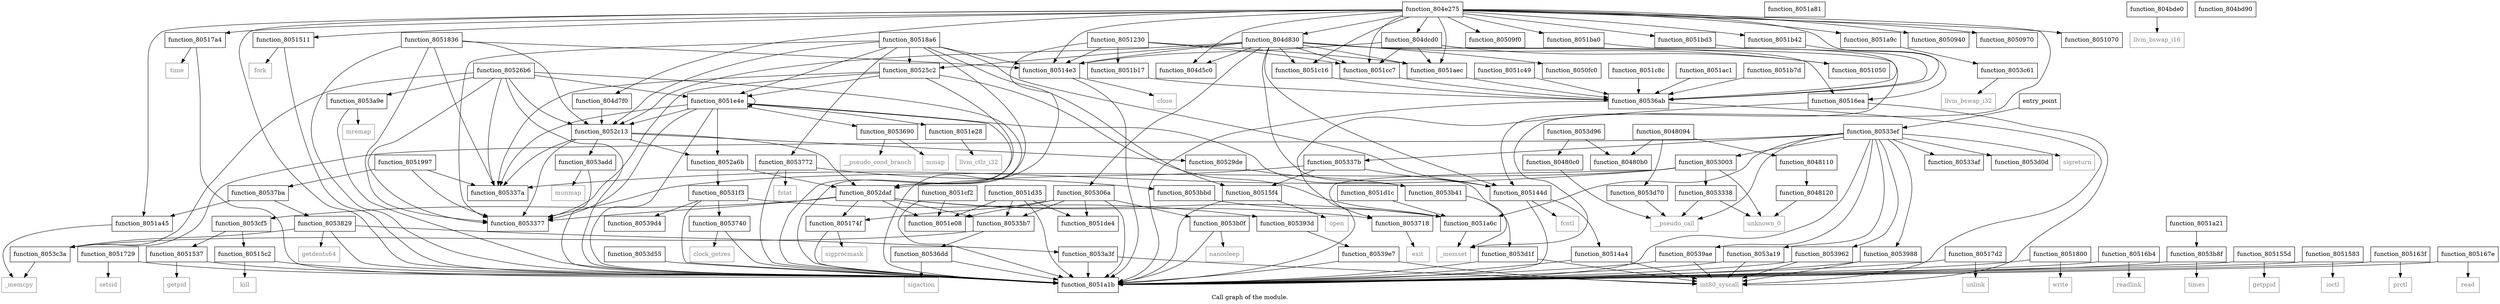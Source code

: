 digraph "Call graph of the module." {
  label="Call graph of the module.";
  node [shape=record];

  Node_function_8051e08 [label="{function_8051e08}"];
  Node_function_8051aec [label="{function_8051aec}"];
  Node_function_8051729 [label="{function_8051729}"];
  Node_function_805174f [label="{function_805174f}"];
  Node_function_80517a4 [label="{function_80517a4}"];
  Node_function_80517d2 [label="{function_80517d2}"];
  Node_function_8051800 [label="{function_8051800}"];
  Node_function_8053338 [label="{function_8053338}"];
  Node_function_8051836 [label="{function_8051836}"];
  Node_function_80518a6 [label="{function_80518a6}"];
  Node_function_8051997 [label="{function_8051997}"];
  Node_function_80516b4 [label="{function_80516b4}"];
  Node_function_8051a1b [label="{function_8051a1b}"];
  Node_function_8051e28 [label="{function_8051e28}"];
  Node_function_8051b17 [label="{function_8051b17}"];
  Node_function_8051e4e [label="{function_8051e4e}"];
  Node_function_805337a [label="{function_805337a}"];
  Node_function_8051cc7 [label="{function_8051cc7}"];
  Node_function_8051a21 [label="{function_8051a21}"];
  Node_function_8051a45 [label="{function_8051a45}"];
  Node_function_8051b42 [label="{function_8051b42}"];
  Node_function_8051a6c [label="{function_8051a6c}"];
  Node_function_8051cf2 [label="{function_8051cf2}"];
  Node_function_8051a9c [label="{function_8051a9c}"];
  Node_function_8051b7d [label="{function_8051b7d}"];
  Node_function_80525c2 [label="{function_80525c2}"];
  Node_function_8051ba0 [label="{function_8051ba0}"];
  Node_function_80526b6 [label="{function_80526b6}"];
  Node_function_8051d1c [label="{function_8051d1c}"];
  Node_function_8053003 [label="{function_8053003}"];
  Node_function_8051bd3 [label="{function_8051bd3}"];
  Node_function_80531f3 [label="{function_80531f3}"];
  Node_function_8051c16 [label="{function_8051c16}"];
  Node_function_8051d35 [label="{function_8051d35}"];
  Node_function_80529de [label="{function_80529de}"];
  Node_function_8051c49 [label="{function_8051c49}"];
  Node_function_8052a6b [label="{function_8052a6b}"];
  Node_function_805306a [label="{function_805306a}"];
  Node_function_8051a81 [label="{function_8051a81}"];
  Node_function_8051de4 [label="{function_8051de4}"];
  Node_function_805337b [label="{function_805337b}"];
  Node_function_80533af [label="{function_80533af}"];
  Node_function_8052c13 [label="{function_8052c13}"];
  Node_function_8051c8c [label="{function_8051c8c}"];
  Node_function_80535b7 [label="{function_80535b7}"];
  Node_function_8053690 [label="{function_8053690}"];
  Node_function_80536ab [label="{function_80536ab}"];
  Node_function_80536dd [label="{function_80536dd}"];
  Node_function_8053718 [label="{function_8053718}"];
  Node_function_8053740 [label="{function_8053740}"];
  Node_function_8053772 [label="{function_8053772}"];
  Node_function_80537ba [label="{function_80537ba}"];
  Node_function_8053829 [label="{function_8053829}"];
  Node_function_805393d [label="{function_805393d}"];
  Node_function_80516ea [label="{function_80516ea}"];
  Node_function_8053377 [label="{function_8053377}"];
  Node_read [color="gray50", fontcolor="gray50", label="{read}"];
  Node_function_80533ef [label="{function_80533ef}"];
  Node_function_8053962 [label="{function_8053962}"];
  Node_function_8053988 [label="{function_8053988}"];
  Node_function_80539ae [label="{function_80539ae}"];
  Node_function_80539d4 [label="{function_80539d4}"];
  Node_function_80539e7 [label="{function_80539e7}"];
  Node_function_8053a19 [label="{function_8053a19}"];
  Node_function_8053a3f [label="{function_8053a3f}"];
  Node_function_8053a9e [label="{function_8053a9e}"];
  Node_function_8053add [label="{function_8053add}"];
  Node_function_8053b0f [label="{function_8053b0f}"];
  Node_function_8053b41 [label="{function_8053b41}"];
  Node_function_8053b8f [label="{function_8053b8f}"];
  Node_function_8053bbd [label="{function_8053bbd}"];
  Node_function_8053c3a [label="{function_8053c3a}"];
  Node_function_8053c61 [label="{function_8053c61}"];
  Node_function_8053cf5 [label="{function_8053cf5}"];
  Node_function_8053d0d [label="{function_8053d0d}"];
  Node_function_8053d1f [label="{function_8053d1f}"];
  Node_function_8053d55 [label="{function_8053d55}"];
  Node_function_8053d70 [label="{function_8053d70}"];
  Node_function_8053d96 [label="{function_8053d96}"];
  Node_llvm_ctlz_i32 [color="gray50", fontcolor="gray50", label="{llvm_ctlz_i32}"];
  Node_llvm_bswap_i32 [color="gray50", fontcolor="gray50", label="{llvm_bswap_i32}"];
  Node__memset [color="gray50", fontcolor="gray50", label="{_memset}"];
  Node__memcpy [color="gray50", fontcolor="gray50", label="{_memcpy}"];
  Node_llvm_bswap_i16 [color="gray50", fontcolor="gray50", label="{llvm_bswap_i16}"];
  Node_unknown_0 [color="gray50", fontcolor="gray50", label="{unknown_0}"];
  Node_fcntl [color="gray50", fontcolor="gray50", label="{fcntl}"];
  Node_int80_syscall [color="gray50", fontcolor="gray50", label="{int80_syscall}"];
  Node_close [color="gray50", fontcolor="gray50", label="{close}"];
  Node_fork [color="gray50", fontcolor="gray50", label="{fork}"];
  Node_getpid [color="gray50", fontcolor="gray50", label="{getpid}"];
  Node_getppid [color="gray50", fontcolor="gray50", label="{getppid}"];
  Node_ioctl [color="gray50", fontcolor="gray50", label="{ioctl}"];
  Node_kill [color="gray50", fontcolor="gray50", label="{kill}"];
  Node_open [color="gray50", fontcolor="gray50", label="{open}"];
  Node_prctl [color="gray50", fontcolor="gray50", label="{prctl}"];
  Node_readlink [color="gray50", fontcolor="gray50", label="{readlink}"];
  Node_setsid [color="gray50", fontcolor="gray50", label="{setsid}"];
  Node_sigprocmask [color="gray50", fontcolor="gray50", label="{sigprocmask}"];
  Node_time [color="gray50", fontcolor="gray50", label="{time}"];
  Node_unlink [color="gray50", fontcolor="gray50", label="{unlink}"];
  Node_write [color="gray50", fontcolor="gray50", label="{write}"];
  Node_sigreturn [color="gray50", fontcolor="gray50", label="{sigreturn}"];
  Node_mmap [color="gray50", fontcolor="gray50", label="{mmap}"];
  Node_sigaction [color="gray50", fontcolor="gray50", label="{sigaction}"];
  Node_exit [color="gray50", fontcolor="gray50", label="{exit}"];
  Node_clock_getres [color="gray50", fontcolor="gray50", label="{clock_getres}"];
  Node_fstat [color="gray50", fontcolor="gray50", label="{fstat}"];
  Node_getdents64 [color="gray50", fontcolor="gray50", label="{getdents64}"];
  Node_mremap [color="gray50", fontcolor="gray50", label="{mremap}"];
  Node_munmap [color="gray50", fontcolor="gray50", label="{munmap}"];
  Node_nanosleep [color="gray50", fontcolor="gray50", label="{nanosleep}"];
  Node_times [color="gray50", fontcolor="gray50", label="{times}"];
  Node_function_8051ac1 [label="{function_8051ac1}"];
  Node___pseudo_call [color="gray50", fontcolor="gray50", label="{__pseudo_call}"];
  Node___pseudo_cond_branch [color="gray50", fontcolor="gray50", label="{__pseudo_cond_branch}"];
  Node_function_8048094 [label="{function_8048094}"];
  Node_function_80480b0 [label="{function_80480b0}"];
  Node_function_80480c0 [label="{function_80480c0}"];
  Node_function_8048110 [label="{function_8048110}"];
  Node_function_8048120 [label="{function_8048120}"];
  Node_entry_point [label="{entry_point}"];
  Node_function_804bd90 [label="{function_804bd90}"];
  Node_function_80509f0 [label="{function_80509f0}"];
  Node_function_804bde0 [label="{function_804bde0}"];
  Node_function_804d5c0 [label="{function_804d5c0}"];
  Node_function_804d7f0 [label="{function_804d7f0}"];
  Node_function_804d830 [label="{function_804d830}"];
  Node_function_804dcd0 [label="{function_804dcd0}"];
  Node_function_804e275 [label="{function_804e275}"];
  Node_function_8050940 [label="{function_8050940}"];
  Node_function_8050970 [label="{function_8050970}"];
  Node_function_8052daf [label="{function_8052daf}"];
  Node_function_8050fc0 [label="{function_8050fc0}"];
  Node_function_8051050 [label="{function_8051050}"];
  Node_function_8051070 [label="{function_8051070}"];
  Node_function_8051230 [label="{function_8051230}"];
  Node_function_805144d [label="{function_805144d}"];
  Node_function_80514a4 [label="{function_80514a4}"];
  Node_function_80514e3 [label="{function_80514e3}"];
  Node_function_8051511 [label="{function_8051511}"];
  Node_function_8051537 [label="{function_8051537}"];
  Node_function_805155d [label="{function_805155d}"];
  Node_function_8051583 [label="{function_8051583}"];
  Node_function_80515c2 [label="{function_80515c2}"];
  Node_function_80515f4 [label="{function_80515f4}"];
  Node_function_805163f [label="{function_805163f}"];
  Node_function_805167e [label="{function_805167e}"];
  Node_function_8051aec -> Node_function_80536ab;
  Node_function_8051729 -> Node_function_8051a1b;
  Node_function_8051729 -> Node_setsid;
  Node_function_805174f -> Node_function_8051a1b;
  Node_function_805174f -> Node_sigprocmask;
  Node_function_80517a4 -> Node_function_8051a1b;
  Node_function_80517a4 -> Node_time;
  Node_function_80517d2 -> Node_function_8051a1b;
  Node_function_80517d2 -> Node_unlink;
  Node_function_8051800 -> Node_function_8051a1b;
  Node_function_8051800 -> Node_write;
  Node_function_8053338 -> Node_unknown_0;
  Node_function_8053338 -> Node___pseudo_call;
  Node_function_8051836 -> Node_function_8051a1b;
  Node_function_8051836 -> Node_function_805337a;
  Node_function_8051836 -> Node_function_8052c13;
  Node_function_8051836 -> Node_function_8053377;
  Node_function_8051836 -> Node_function_80514e3;
  Node_function_80518a6 -> Node_function_8051a1b;
  Node_function_80518a6 -> Node_function_8051e4e;
  Node_function_80518a6 -> Node_function_80525c2;
  Node_function_80518a6 -> Node_function_8052c13;
  Node_function_80518a6 -> Node_function_8053772;
  Node_function_80518a6 -> Node_function_8053377;
  Node_function_80518a6 -> Node_function_805144d;
  Node_function_80518a6 -> Node_function_80514e3;
  Node_function_80518a6 -> Node_function_80515f4;
  Node_function_8051997 -> Node_function_805337a;
  Node_function_8051997 -> Node_function_80537ba;
  Node_function_8051997 -> Node_function_8053377;
  Node_function_80516b4 -> Node_function_8051a1b;
  Node_function_80516b4 -> Node_readlink;
  Node_function_8051e28 -> Node_llvm_ctlz_i32;
  Node_function_8051b17 -> Node_function_80536ab;
  Node_function_8051e4e -> Node_function_8051a1b;
  Node_function_8051e4e -> Node_function_8051e28;
  Node_function_8051e4e -> Node_function_8051e4e;
  Node_function_8051e4e -> Node_function_805337a;
  Node_function_8051e4e -> Node_function_8052a6b;
  Node_function_8051e4e -> Node_function_8052c13;
  Node_function_8051e4e -> Node_function_8053690;
  Node_function_8051e4e -> Node_function_8053377;
  Node_function_8051e4e -> Node_function_8053b41;
  Node_function_8051e4e -> Node_function_8052daf;
  Node_function_8051cc7 -> Node_function_80536ab;
  Node_function_8051a21 -> Node_function_8053b8f;
  Node_function_8051a45 -> Node__memcpy;
  Node_function_8051b42 -> Node_function_80536ab;
  Node_function_8051a6c -> Node__memset;
  Node_function_8051cf2 -> Node_function_8051e08;
  Node_function_8051cf2 -> Node_function_8051a1b;
  Node_function_8051a9c -> Node_function_8053c61;
  Node_function_8051b7d -> Node_function_80536ab;
  Node_function_80525c2 -> Node_function_8051a1b;
  Node_function_80525c2 -> Node_function_8051e4e;
  Node_function_80525c2 -> Node_function_805337a;
  Node_function_80525c2 -> Node_function_8051a6c;
  Node_function_80525c2 -> Node_function_8053377;
  Node_function_8051ba0 -> Node_function_80536ab;
  Node_function_80526b6 -> Node_function_8051a1b;
  Node_function_80526b6 -> Node_function_8051e4e;
  Node_function_80526b6 -> Node_function_805337a;
  Node_function_80526b6 -> Node_function_8052c13;
  Node_function_80526b6 -> Node_function_8053377;
  Node_function_80526b6 -> Node_function_8053a9e;
  Node_function_80526b6 -> Node_function_8053c3a;
  Node_function_80526b6 -> Node_function_8052daf;
  Node_function_8051d1c -> Node_function_8051a6c;
  Node_function_8053003 -> Node_function_8053338;
  Node_function_8053003 -> Node_function_805337a;
  Node_function_8053003 -> Node_function_8053718;
  Node_function_8053003 -> Node_function_8053377;
  Node_function_8053003 -> Node_unknown_0;
  Node_function_8051bd3 -> Node_function_80536ab;
  Node_function_80531f3 -> Node_function_8051a1b;
  Node_function_80531f3 -> Node_function_8053740;
  Node_function_80531f3 -> Node_function_805393d;
  Node_function_80531f3 -> Node_function_80539d4;
  Node_function_8051c16 -> Node_function_80536ab;
  Node_function_8051d35 -> Node_function_8051e08;
  Node_function_8051d35 -> Node_function_8051a1b;
  Node_function_8051d35 -> Node_function_8051de4;
  Node_function_8051d35 -> Node_function_80535b7;
  Node_function_80529de -> Node_function_8053b41;
  Node_function_8051c49 -> Node_function_80536ab;
  Node_function_8052a6b -> Node_function_80531f3;
  Node_function_8052a6b -> Node_function_8052daf;
  Node_function_805306a -> Node_function_8051e08;
  Node_function_805306a -> Node_function_805174f;
  Node_function_805306a -> Node_function_8051a1b;
  Node_function_805306a -> Node_function_8051de4;
  Node_function_805306a -> Node_function_80535b7;
  Node_function_805306a -> Node_function_8053b0f;
  Node_function_805337b -> Node_function_8052daf;
  Node_function_805337b -> Node_function_805144d;
  Node_function_805337b -> Node_function_80515f4;
  Node_function_8052c13 -> Node_function_805337a;
  Node_function_8052c13 -> Node_function_80529de;
  Node_function_8052c13 -> Node_function_8052a6b;
  Node_function_8052c13 -> Node_function_8053377;
  Node_function_8052c13 -> Node_function_8053add;
  Node_function_8052c13 -> Node_function_8052daf;
  Node_function_8051c8c -> Node_function_80536ab;
  Node_function_80535b7 -> Node_function_80536dd;
  Node_function_80535b7 -> Node_function_8053c3a;
  Node_function_8053690 -> Node_mmap;
  Node_function_8053690 -> Node___pseudo_cond_branch;
  Node_function_80536ab -> Node_function_8051a1b;
  Node_function_80536ab -> Node_int80_syscall;
  Node_function_80536dd -> Node_function_8051a1b;
  Node_function_80536dd -> Node_sigaction;
  Node_function_8053718 -> Node_exit;
  Node_function_8053740 -> Node_function_8051a1b;
  Node_function_8053740 -> Node_clock_getres;
  Node_function_8053772 -> Node_function_8051a1b;
  Node_function_8053772 -> Node_function_8053bbd;
  Node_function_8053772 -> Node_fstat;
  Node_function_80537ba -> Node_function_8051a45;
  Node_function_80537ba -> Node_function_8053829;
  Node_function_8053829 -> Node_function_8051a1b;
  Node_function_8053829 -> Node_function_8053a3f;
  Node_function_8053829 -> Node_function_8053c3a;
  Node_function_8053829 -> Node_getdents64;
  Node_function_805393d -> Node_function_80539e7;
  Node_function_80516ea -> Node_function_8051a1b;
  Node_function_80516ea -> Node_int80_syscall;
  Node_function_80533ef -> Node_function_8051a1b;
  Node_function_80533ef -> Node_function_8051a6c;
  Node_function_80533ef -> Node_function_8053003;
  Node_function_80533ef -> Node_function_805337b;
  Node_function_80533ef -> Node_function_80533af;
  Node_function_80533ef -> Node_function_8053962;
  Node_function_80533ef -> Node_function_8053988;
  Node_function_80533ef -> Node_function_80539ae;
  Node_function_80533ef -> Node_function_8053a19;
  Node_function_80533ef -> Node_function_8053c3a;
  Node_function_80533ef -> Node_function_8053d0d;
  Node_function_80533ef -> Node_sigreturn;
  Node_function_80533ef -> Node___pseudo_call;
  Node_function_8053962 -> Node_function_8051a1b;
  Node_function_8053962 -> Node_int80_syscall;
  Node_function_8053988 -> Node_function_8051a1b;
  Node_function_8053988 -> Node_int80_syscall;
  Node_function_80539ae -> Node_function_8051a1b;
  Node_function_80539ae -> Node_int80_syscall;
  Node_function_80539e7 -> Node_function_8051a1b;
  Node_function_80539e7 -> Node_int80_syscall;
  Node_function_8053a19 -> Node_function_8051a1b;
  Node_function_8053a19 -> Node_int80_syscall;
  Node_function_8053a3f -> Node_function_8051a1b;
  Node_function_8053a3f -> Node_int80_syscall;
  Node_function_8053a9e -> Node_function_8051a1b;
  Node_function_8053a9e -> Node_mremap;
  Node_function_8053add -> Node_function_8051a1b;
  Node_function_8053add -> Node_munmap;
  Node_function_8053b0f -> Node_function_8051a1b;
  Node_function_8053b0f -> Node_nanosleep;
  Node_function_8053b41 -> Node_function_8053d1f;
  Node_function_8053b8f -> Node_function_8051a1b;
  Node_function_8053b8f -> Node_times;
  Node_function_8053bbd -> Node_function_8051a6c;
  Node_function_8053c3a -> Node__memcpy;
  Node_function_8053c61 -> Node_llvm_bswap_i32;
  Node_function_8053cf5 -> Node_function_8051537;
  Node_function_8053cf5 -> Node_function_80515c2;
  Node_function_8053d1f -> Node_function_8051a1b;
  Node_function_8053d1f -> Node_int80_syscall;
  Node_function_8053d55 -> Node_function_8051a1b;
  Node_function_8053d70 -> Node___pseudo_call;
  Node_function_8053d96 -> Node_function_80480b0;
  Node_function_8053d96 -> Node_function_80480c0;
  Node_function_8051ac1 -> Node_function_80536ab;
  Node_function_8048094 -> Node_function_8053d70;
  Node_function_8048094 -> Node_function_80480b0;
  Node_function_8048094 -> Node_function_8048110;
  Node_function_80480c0 -> Node___pseudo_call;
  Node_function_8048110 -> Node_function_8048120;
  Node_function_8048120 -> Node_unknown_0;
  Node_entry_point -> Node_function_80533ef;
  Node_function_804bde0 -> Node_llvm_bswap_i16;
  Node_function_804d7f0 -> Node_function_8052c13;
  Node_function_804d830 -> Node_function_8051aec;
  Node_function_804d830 -> Node_function_8051cc7;
  Node_function_804d830 -> Node_function_80525c2;
  Node_function_804d830 -> Node_function_8051c16;
  Node_function_804d830 -> Node_function_805306a;
  Node_function_804d830 -> Node_function_8052c13;
  Node_function_804d830 -> Node_function_80516ea;
  Node_function_804d830 -> Node__memset;
  Node_function_804d830 -> Node_function_804d5c0;
  Node_function_804d830 -> Node_function_8050fc0;
  Node_function_804d830 -> Node_function_8051050;
  Node_function_804d830 -> Node_function_805144d;
  Node_function_804d830 -> Node_function_80514e3;
  Node_function_804dcd0 -> Node_function_8051aec;
  Node_function_804dcd0 -> Node_function_8051cc7;
  Node_function_804dcd0 -> Node_function_8051050;
  Node_function_804dcd0 -> Node_function_805144d;
  Node_function_804dcd0 -> Node_function_80514e3;
  Node_function_804e275 -> Node_function_8051aec;
  Node_function_804e275 -> Node_function_80517a4;
  Node_function_804e275 -> Node_function_8051a1b;
  Node_function_804e275 -> Node_function_8051cc7;
  Node_function_804e275 -> Node_function_8051a45;
  Node_function_804e275 -> Node_function_8051b42;
  Node_function_804e275 -> Node_function_8051a9c;
  Node_function_804e275 -> Node_function_8051ba0;
  Node_function_804e275 -> Node_function_8051bd3;
  Node_function_804e275 -> Node_function_8051c16;
  Node_function_804e275 -> Node_function_80516ea;
  Node_function_804e275 -> Node__memset;
  Node_function_804e275 -> Node_function_80509f0;
  Node_function_804e275 -> Node_function_804d5c0;
  Node_function_804e275 -> Node_function_804d7f0;
  Node_function_804e275 -> Node_function_804d830;
  Node_function_804e275 -> Node_function_804dcd0;
  Node_function_804e275 -> Node_function_8050940;
  Node_function_804e275 -> Node_function_8050970;
  Node_function_804e275 -> Node_function_8051070;
  Node_function_804e275 -> Node_function_80514e3;
  Node_function_804e275 -> Node_function_8051511;
  Node_function_8052daf -> Node_function_8051e08;
  Node_function_8052daf -> Node_function_805174f;
  Node_function_8052daf -> Node_function_8051a6c;
  Node_function_8052daf -> Node_function_80535b7;
  Node_function_8052daf -> Node_function_8053718;
  Node_function_8052daf -> Node_function_8053377;
  Node_function_8052daf -> Node_function_8053cf5;
  Node_function_8051230 -> Node_function_8051aec;
  Node_function_8051230 -> Node_function_8051a1b;
  Node_function_8051230 -> Node_function_8051b17;
  Node_function_8051230 -> Node_function_8051cc7;
  Node_function_8051230 -> Node_function_80514e3;
  Node_function_805144d -> Node_function_8051a1b;
  Node_function_805144d -> Node_fcntl;
  Node_function_805144d -> Node_function_80514a4;
  Node_function_80514a4 -> Node_function_8051a1b;
  Node_function_80514a4 -> Node_int80_syscall;
  Node_function_80514e3 -> Node_function_8051a1b;
  Node_function_80514e3 -> Node_close;
  Node_function_8051511 -> Node_function_8051a1b;
  Node_function_8051511 -> Node_fork;
  Node_function_8051537 -> Node_function_8051a1b;
  Node_function_8051537 -> Node_getpid;
  Node_function_805155d -> Node_function_8051a1b;
  Node_function_805155d -> Node_getppid;
  Node_function_8051583 -> Node_function_8051a1b;
  Node_function_8051583 -> Node_ioctl;
  Node_function_80515c2 -> Node_function_8051a1b;
  Node_function_80515c2 -> Node_kill;
  Node_function_80515f4 -> Node_function_8051a1b;
  Node_function_80515f4 -> Node_open;
  Node_function_805163f -> Node_function_8051a1b;
  Node_function_805163f -> Node_prctl;
  Node_function_805167e -> Node_function_8051a1b;
  Node_function_805167e -> Node_read;
}
